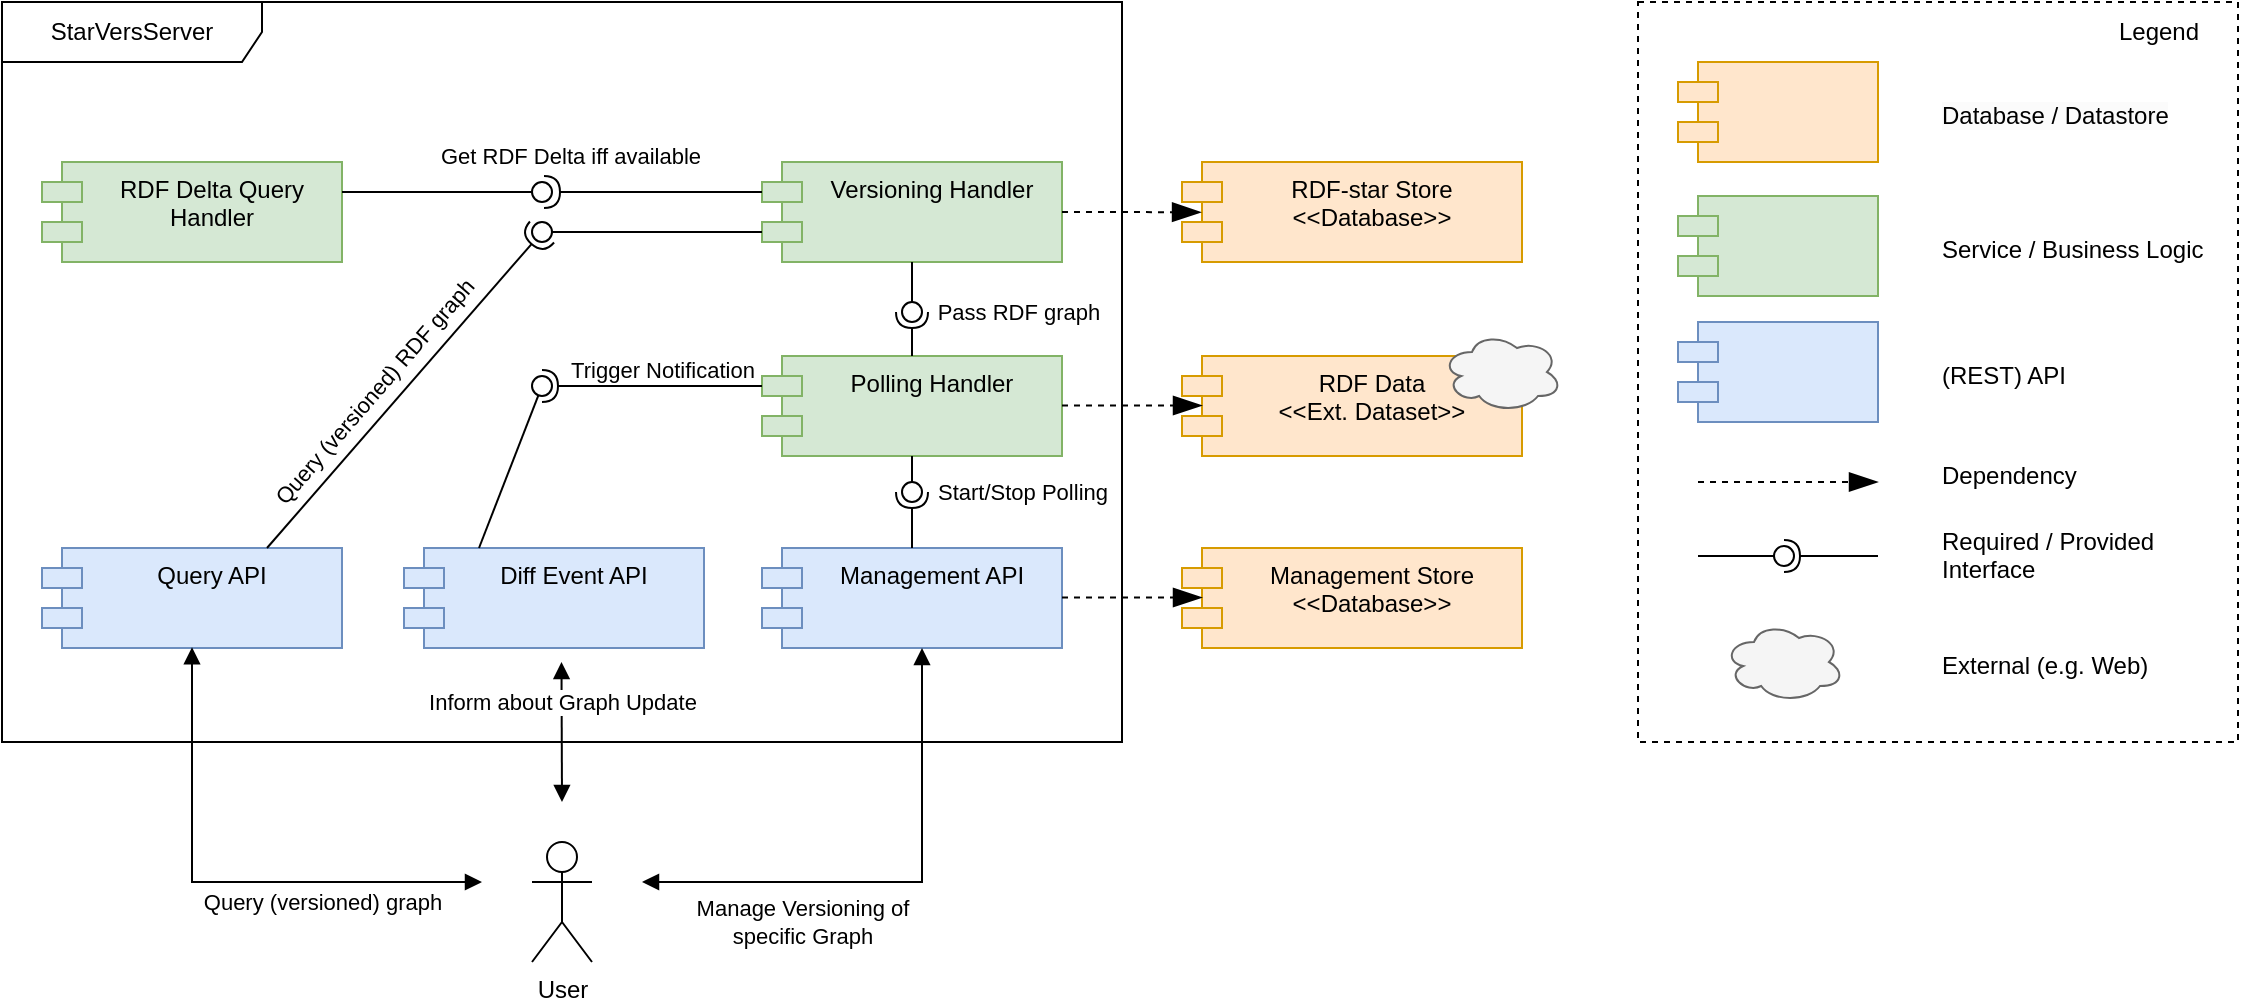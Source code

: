 <mxfile version="24.6.2" type="github">
  <diagram name="Page-1" id="Q5lq0plXF-P5TOnfgZBf">
    <mxGraphModel dx="2074" dy="1155" grid="1" gridSize="10" guides="1" tooltips="1" connect="1" arrows="1" fold="1" page="1" pageScale="1" pageWidth="827" pageHeight="1169" math="0" shadow="0">
      <root>
        <mxCell id="0" />
        <mxCell id="1" parent="0" />
        <mxCell id="d_52xjcTuvBocVqh7-oK-24" value="" style="rounded=0;whiteSpace=wrap;html=1;fillColor=none;dashed=1;" parent="1" vertex="1">
          <mxGeometry x="858" y="40" width="300" height="370" as="geometry" />
        </mxCell>
        <mxCell id="XjZqAPtE26e0R3bt4ySP-1" value="Polling Handler" style="shape=module;align=left;spacingLeft=20;align=center;verticalAlign=top;whiteSpace=wrap;html=1;fillColor=#d5e8d4;strokeColor=#82b366;" parent="1" vertex="1">
          <mxGeometry x="420" y="217" width="150" height="50" as="geometry" />
        </mxCell>
        <mxCell id="XjZqAPtE26e0R3bt4ySP-2" value="StarVersServer" style="shape=umlFrame;whiteSpace=wrap;html=1;pointerEvents=0;width=130;height=30;" parent="1" vertex="1">
          <mxGeometry x="40" y="40" width="560" height="370" as="geometry" />
        </mxCell>
        <mxCell id="XjZqAPtE26e0R3bt4ySP-3" value="RDF-star Store&lt;br&gt;&amp;lt;&amp;lt;Database&amp;gt;&amp;gt;" style="shape=module;align=left;spacingLeft=20;align=center;verticalAlign=top;whiteSpace=wrap;html=1;fillColor=#ffe6cc;strokeColor=#d79b00;" parent="1" vertex="1">
          <mxGeometry x="630" y="120" width="170" height="50" as="geometry" />
        </mxCell>
        <mxCell id="XjZqAPtE26e0R3bt4ySP-4" value="Management Store&lt;br&gt;&amp;lt;&amp;lt;Database&amp;gt;&amp;gt;" style="shape=module;align=left;spacingLeft=20;align=center;verticalAlign=top;whiteSpace=wrap;html=1;fillColor=#ffe6cc;strokeColor=#d79b00;" parent="1" vertex="1">
          <mxGeometry x="630" y="313" width="170" height="50" as="geometry" />
        </mxCell>
        <mxCell id="XjZqAPtE26e0R3bt4ySP-5" value="Management API" style="shape=module;align=left;spacingLeft=20;align=center;verticalAlign=top;whiteSpace=wrap;html=1;fillColor=#dae8fc;strokeColor=#6c8ebf;" parent="1" vertex="1">
          <mxGeometry x="420" y="313" width="150" height="50" as="geometry" />
        </mxCell>
        <mxCell id="XjZqAPtE26e0R3bt4ySP-6" value="Versioning Handler" style="shape=module;align=left;spacingLeft=20;align=center;verticalAlign=top;whiteSpace=wrap;html=1;fillColor=#d5e8d4;strokeColor=#82b366;" parent="1" vertex="1">
          <mxGeometry x="420" y="120" width="150" height="50" as="geometry" />
        </mxCell>
        <mxCell id="XjZqAPtE26e0R3bt4ySP-7" value="Query API" style="shape=module;align=left;spacingLeft=20;align=center;verticalAlign=top;whiteSpace=wrap;html=1;fillColor=#dae8fc;strokeColor=#6c8ebf;" parent="1" vertex="1">
          <mxGeometry x="60" y="313" width="150" height="50" as="geometry" />
        </mxCell>
        <mxCell id="XjZqAPtE26e0R3bt4ySP-8" value="User" style="shape=umlActor;verticalLabelPosition=bottom;verticalAlign=top;html=1;" parent="1" vertex="1">
          <mxGeometry x="305" y="460" width="30" height="60" as="geometry" />
        </mxCell>
        <mxCell id="XjZqAPtE26e0R3bt4ySP-9" value="RDF Data&lt;br&gt;&amp;lt;&amp;lt;Ext. Dataset&amp;gt;&amp;gt;" style="shape=module;align=left;spacingLeft=20;align=center;verticalAlign=top;whiteSpace=wrap;html=1;fillColor=#ffe6cc;strokeColor=#d79b00;" parent="1" vertex="1">
          <mxGeometry x="630" y="217" width="170" height="50" as="geometry" />
        </mxCell>
        <mxCell id="XjZqAPtE26e0R3bt4ySP-10" value="RDF Delta Query Handler" style="shape=module;align=left;spacingLeft=20;align=center;verticalAlign=top;whiteSpace=wrap;html=1;fillColor=#d5e8d4;strokeColor=#82b366;" parent="1" vertex="1">
          <mxGeometry x="60" y="120" width="150" height="50" as="geometry" />
        </mxCell>
        <mxCell id="XjZqAPtE26e0R3bt4ySP-20" value="" style="rounded=0;orthogonalLoop=1;jettySize=auto;html=1;endArrow=halfCircle;endFill=0;endSize=6;strokeWidth=1;sketch=0;exitX=0;exitY=0;exitDx=0;exitDy=15;exitPerimeter=0;" parent="1" source="XjZqAPtE26e0R3bt4ySP-6" edge="1">
          <mxGeometry relative="1" as="geometry">
            <mxPoint x="391" y="135" as="sourcePoint" />
            <mxPoint x="311" y="135" as="targetPoint" />
            <Array as="points">
              <mxPoint x="321" y="135" />
            </Array>
          </mxGeometry>
        </mxCell>
        <mxCell id="XjZqAPtE26e0R3bt4ySP-21" value="" style="rounded=0;orthogonalLoop=1;jettySize=auto;html=1;endArrow=oval;endFill=0;sketch=0;sourcePerimeterSpacing=0;targetPerimeterSpacing=0;endSize=10;" parent="1" edge="1">
          <mxGeometry relative="1" as="geometry">
            <mxPoint x="210" y="135" as="sourcePoint" />
            <mxPoint x="310" y="135" as="targetPoint" />
          </mxGeometry>
        </mxCell>
        <mxCell id="XjZqAPtE26e0R3bt4ySP-22" value="" style="ellipse;whiteSpace=wrap;html=1;align=center;aspect=fixed;fillColor=none;strokeColor=none;resizable=0;perimeter=centerPerimeter;rotatable=0;allowArrows=0;points=[];outlineConnect=1;" parent="1" vertex="1">
          <mxGeometry x="335" y="140" width="10" height="10" as="geometry" />
        </mxCell>
        <mxCell id="XjZqAPtE26e0R3bt4ySP-23" value="Get RDF Delta iff available" style="text;html=1;align=center;verticalAlign=middle;resizable=0;points=[];autosize=1;strokeColor=none;fillColor=none;fontSize=11;" parent="1" vertex="1">
          <mxGeometry x="249" y="102" width="150" height="30" as="geometry" />
        </mxCell>
        <mxCell id="XjZqAPtE26e0R3bt4ySP-24" value="" style="endArrow=blockThin;endSize=12;dashed=1;html=1;rounded=0;exitX=1;exitY=0.5;exitDx=0;exitDy=0;entryX=0.056;entryY=0.502;entryDx=0;entryDy=0;entryPerimeter=0;endFill=1;" parent="1" source="XjZqAPtE26e0R3bt4ySP-6" target="XjZqAPtE26e0R3bt4ySP-3" edge="1">
          <mxGeometry width="160" relative="1" as="geometry">
            <mxPoint x="430" y="190" as="sourcePoint" />
            <mxPoint x="590" y="190" as="targetPoint" />
          </mxGeometry>
        </mxCell>
        <mxCell id="XjZqAPtE26e0R3bt4ySP-25" value="" style="endArrow=blockThin;endSize=12;dashed=1;html=1;rounded=0;exitX=1;exitY=0.5;exitDx=0;exitDy=0;entryX=0.056;entryY=0.502;entryDx=0;entryDy=0;entryPerimeter=0;endFill=1;" parent="1" edge="1">
          <mxGeometry width="160" relative="1" as="geometry">
            <mxPoint x="570" y="337.76" as="sourcePoint" />
            <mxPoint x="640" y="337.76" as="targetPoint" />
          </mxGeometry>
        </mxCell>
        <mxCell id="XjZqAPtE26e0R3bt4ySP-26" value="" style="endArrow=blockThin;endSize=12;dashed=1;html=1;rounded=0;exitX=1;exitY=0.5;exitDx=0;exitDy=0;entryX=0.056;entryY=0.502;entryDx=0;entryDy=0;entryPerimeter=0;endFill=1;" parent="1" edge="1">
          <mxGeometry width="160" relative="1" as="geometry">
            <mxPoint x="570" y="241.76" as="sourcePoint" />
            <mxPoint x="640" y="241.76" as="targetPoint" />
          </mxGeometry>
        </mxCell>
        <mxCell id="XjZqAPtE26e0R3bt4ySP-27" value="Diff Event API" style="shape=module;align=left;spacingLeft=20;align=center;verticalAlign=top;whiteSpace=wrap;html=1;fillColor=#dae8fc;strokeColor=#6c8ebf;" parent="1" vertex="1">
          <mxGeometry x="241" y="313" width="150" height="50" as="geometry" />
        </mxCell>
        <mxCell id="XjZqAPtE26e0R3bt4ySP-28" value="" style="rounded=0;orthogonalLoop=1;jettySize=auto;html=1;endArrow=halfCircle;endFill=0;endSize=6;strokeWidth=1;sketch=0;exitX=0.5;exitY=0;exitDx=0;exitDy=0;" parent="1" source="XjZqAPtE26e0R3bt4ySP-5" target="XjZqAPtE26e0R3bt4ySP-30" edge="1">
          <mxGeometry relative="1" as="geometry">
            <mxPoint x="520" y="255" as="sourcePoint" />
          </mxGeometry>
        </mxCell>
        <mxCell id="XjZqAPtE26e0R3bt4ySP-31" value="Start/Stop Polling" style="edgeLabel;html=1;align=center;verticalAlign=middle;resizable=0;points=[];" parent="XjZqAPtE26e0R3bt4ySP-28" vertex="1" connectable="0">
          <mxGeometry x="0.784" y="-9" relative="1" as="geometry">
            <mxPoint x="46" y="-3" as="offset" />
          </mxGeometry>
        </mxCell>
        <mxCell id="XjZqAPtE26e0R3bt4ySP-29" value="" style="rounded=0;orthogonalLoop=1;jettySize=auto;html=1;endArrow=oval;endFill=0;sketch=0;sourcePerimeterSpacing=0;targetPerimeterSpacing=0;endSize=10;exitX=0.5;exitY=1;exitDx=0;exitDy=0;" parent="1" source="XjZqAPtE26e0R3bt4ySP-1" target="XjZqAPtE26e0R3bt4ySP-30" edge="1">
          <mxGeometry relative="1" as="geometry">
            <mxPoint x="480" y="255" as="sourcePoint" />
          </mxGeometry>
        </mxCell>
        <mxCell id="XjZqAPtE26e0R3bt4ySP-30" value="" style="ellipse;whiteSpace=wrap;html=1;align=center;aspect=fixed;fillColor=none;strokeColor=none;resizable=0;perimeter=centerPerimeter;rotatable=0;allowArrows=0;points=[];outlineConnect=1;" parent="1" vertex="1">
          <mxGeometry x="490" y="280" width="10" height="10" as="geometry" />
        </mxCell>
        <mxCell id="XjZqAPtE26e0R3bt4ySP-32" value="" style="rounded=0;orthogonalLoop=1;jettySize=auto;html=1;endArrow=halfCircle;endFill=0;endSize=6;strokeWidth=1;sketch=0;exitX=0.5;exitY=0;exitDx=0;exitDy=0;" parent="1" source="XjZqAPtE26e0R3bt4ySP-1" target="XjZqAPtE26e0R3bt4ySP-34" edge="1">
          <mxGeometry relative="1" as="geometry">
            <mxPoint x="590" y="207" as="sourcePoint" />
          </mxGeometry>
        </mxCell>
        <mxCell id="XjZqAPtE26e0R3bt4ySP-33" value="" style="rounded=0;orthogonalLoop=1;jettySize=auto;html=1;endArrow=oval;endFill=0;sketch=0;sourcePerimeterSpacing=0;targetPerimeterSpacing=0;endSize=10;exitX=0.5;exitY=1;exitDx=0;exitDy=0;" parent="1" source="XjZqAPtE26e0R3bt4ySP-6" target="XjZqAPtE26e0R3bt4ySP-34" edge="1">
          <mxGeometry relative="1" as="geometry">
            <mxPoint x="380" y="205" as="sourcePoint" />
          </mxGeometry>
        </mxCell>
        <mxCell id="XjZqAPtE26e0R3bt4ySP-34" value="" style="ellipse;whiteSpace=wrap;html=1;align=center;aspect=fixed;fillColor=none;strokeColor=none;resizable=0;perimeter=centerPerimeter;rotatable=0;allowArrows=0;points=[];outlineConnect=1;" parent="1" vertex="1">
          <mxGeometry x="490" y="190" width="10" height="10" as="geometry" />
        </mxCell>
        <mxCell id="XjZqAPtE26e0R3bt4ySP-35" value="Pass RDF graph" style="text;html=1;align=center;verticalAlign=middle;resizable=0;points=[];autosize=1;strokeColor=none;fillColor=none;fontSize=11;" parent="1" vertex="1">
          <mxGeometry x="498" y="180" width="100" height="30" as="geometry" />
        </mxCell>
        <mxCell id="XjZqAPtE26e0R3bt4ySP-36" value="" style="rounded=0;orthogonalLoop=1;jettySize=auto;html=1;endArrow=oval;endFill=0;endSize=10;strokeWidth=1;sketch=0;exitX=0.25;exitY=0;exitDx=0;exitDy=0;" parent="1" source="XjZqAPtE26e0R3bt4ySP-27" target="XjZqAPtE26e0R3bt4ySP-38" edge="1">
          <mxGeometry relative="1" as="geometry">
            <mxPoint x="345" y="255" as="sourcePoint" />
          </mxGeometry>
        </mxCell>
        <mxCell id="XjZqAPtE26e0R3bt4ySP-37" value="" style="rounded=0;orthogonalLoop=1;jettySize=auto;html=1;endArrow=halfCircle;endFill=0;sketch=0;sourcePerimeterSpacing=0;targetPerimeterSpacing=0;endSize=6;exitX=0;exitY=0;exitDx=0;exitDy=15;exitPerimeter=0;" parent="1" source="XjZqAPtE26e0R3bt4ySP-1" target="XjZqAPtE26e0R3bt4ySP-38" edge="1">
          <mxGeometry relative="1" as="geometry">
            <mxPoint x="305" y="255" as="sourcePoint" />
            <Array as="points">
              <mxPoint x="390" y="232" />
            </Array>
          </mxGeometry>
        </mxCell>
        <mxCell id="XjZqAPtE26e0R3bt4ySP-38" value="" style="ellipse;whiteSpace=wrap;html=1;align=center;aspect=fixed;fillColor=none;strokeColor=none;resizable=0;perimeter=centerPerimeter;rotatable=0;allowArrows=0;points=[];outlineConnect=1;" parent="1" vertex="1">
          <mxGeometry x="305" y="227" width="10" height="10" as="geometry" />
        </mxCell>
        <mxCell id="XjZqAPtE26e0R3bt4ySP-39" value="Query&amp;nbsp;(versioned) RDF graph" style="text;html=1;align=center;verticalAlign=middle;resizable=0;points=[];autosize=1;strokeColor=none;fillColor=none;rotation=311;fontSize=11;" parent="1" vertex="1">
          <mxGeometry x="141" y="220" width="170" height="30" as="geometry" />
        </mxCell>
        <mxCell id="XjZqAPtE26e0R3bt4ySP-42" value="" style="ellipse;whiteSpace=wrap;html=1;align=center;aspect=fixed;fillColor=none;strokeColor=none;resizable=0;perimeter=centerPerimeter;rotatable=0;allowArrows=0;points=[];outlineConnect=1;" parent="1" vertex="1">
          <mxGeometry x="345" y="180" width="10" height="10" as="geometry" />
        </mxCell>
        <mxCell id="XjZqAPtE26e0R3bt4ySP-50" value="" style="html=1;verticalAlign=bottom;endArrow=block;curved=0;rounded=0;startArrow=block;startFill=1;exitX=0.5;exitY=1;exitDx=0;exitDy=0;" parent="1" edge="1">
          <mxGeometry width="80" relative="1" as="geometry">
            <mxPoint x="500" y="363" as="sourcePoint" />
            <mxPoint x="360" y="480" as="targetPoint" />
            <Array as="points">
              <mxPoint x="500" y="480" />
            </Array>
          </mxGeometry>
        </mxCell>
        <mxCell id="XjZqAPtE26e0R3bt4ySP-52" value="Manage Versioning of&lt;br&gt;specific Graph" style="edgeLabel;html=1;align=center;verticalAlign=middle;resizable=0;points=[];" parent="XjZqAPtE26e0R3bt4ySP-50" vertex="1" connectable="0">
          <mxGeometry x="0.185" y="1" relative="1" as="geometry">
            <mxPoint x="-25" y="19" as="offset" />
          </mxGeometry>
        </mxCell>
        <mxCell id="XjZqAPtE26e0R3bt4ySP-51" value="" style="html=1;verticalAlign=bottom;endArrow=block;curved=0;rounded=0;startArrow=block;startFill=1;exitX=0.5;exitY=1;exitDx=0;exitDy=0;fontStyle=1" parent="1" edge="1">
          <mxGeometry width="80" relative="1" as="geometry">
            <mxPoint x="135" y="362.58" as="sourcePoint" />
            <mxPoint x="280" y="480" as="targetPoint" />
            <Array as="points">
              <mxPoint x="135" y="480" />
            </Array>
          </mxGeometry>
        </mxCell>
        <mxCell id="XjZqAPtE26e0R3bt4ySP-53" value="Query (versioned) graph" style="edgeLabel;html=1;align=center;verticalAlign=middle;resizable=0;points=[];" parent="XjZqAPtE26e0R3bt4ySP-51" vertex="1" connectable="0">
          <mxGeometry x="0.403" relative="1" as="geometry">
            <mxPoint x="-2" y="10" as="offset" />
          </mxGeometry>
        </mxCell>
        <mxCell id="XjZqAPtE26e0R3bt4ySP-56" value="" style="html=1;verticalAlign=bottom;endArrow=block;curved=0;rounded=0;startArrow=block;startFill=1;exitX=0.5;exitY=1;exitDx=0;exitDy=0;fontStyle=1" parent="1" edge="1">
          <mxGeometry width="80" relative="1" as="geometry">
            <mxPoint x="319.74" y="370" as="sourcePoint" />
            <mxPoint x="320" y="440" as="targetPoint" />
          </mxGeometry>
        </mxCell>
        <mxCell id="XjZqAPtE26e0R3bt4ySP-57" value="Inform about Graph Update" style="edgeLabel;html=1;align=center;verticalAlign=middle;resizable=0;points=[];" parent="XjZqAPtE26e0R3bt4ySP-56" vertex="1" connectable="0">
          <mxGeometry x="0.403" relative="1" as="geometry">
            <mxPoint y="-29" as="offset" />
          </mxGeometry>
        </mxCell>
        <mxCell id="EVBN_QlwKhAqYw0uFnNJ-1" value="" style="ellipse;shape=cloud;whiteSpace=wrap;html=1;fillColor=#f5f5f5;fontColor=#333333;strokeColor=#666666;" parent="1" vertex="1">
          <mxGeometry x="760" y="205" width="60" height="40" as="geometry" />
        </mxCell>
        <mxCell id="d_52xjcTuvBocVqh7-oK-2" value="Trigger Notification" style="edgeLabel;html=1;align=center;verticalAlign=middle;resizable=0;points=[];rotation=0;" parent="1" vertex="1" connectable="0">
          <mxGeometry x="369.995" y="224.003" as="geometry" />
        </mxCell>
        <mxCell id="d_52xjcTuvBocVqh7-oK-5" value="" style="rounded=0;orthogonalLoop=1;jettySize=auto;html=1;endArrow=halfCircle;endFill=0;endSize=6;strokeWidth=1;sketch=0;exitX=0.75;exitY=0;exitDx=0;exitDy=0;" parent="1" source="XjZqAPtE26e0R3bt4ySP-7" target="d_52xjcTuvBocVqh7-oK-7" edge="1">
          <mxGeometry relative="1" as="geometry">
            <mxPoint x="280" y="295" as="sourcePoint" />
          </mxGeometry>
        </mxCell>
        <mxCell id="d_52xjcTuvBocVqh7-oK-6" value="" style="rounded=0;orthogonalLoop=1;jettySize=auto;html=1;endArrow=oval;endFill=0;sketch=0;sourcePerimeterSpacing=0;targetPerimeterSpacing=0;endSize=10;exitX=0;exitY=0;exitDx=0;exitDy=35;exitPerimeter=0;" parent="1" source="XjZqAPtE26e0R3bt4ySP-6" target="d_52xjcTuvBocVqh7-oK-7" edge="1">
          <mxGeometry relative="1" as="geometry">
            <mxPoint x="240" y="295" as="sourcePoint" />
          </mxGeometry>
        </mxCell>
        <mxCell id="d_52xjcTuvBocVqh7-oK-7" value="" style="ellipse;whiteSpace=wrap;html=1;align=center;aspect=fixed;fillColor=none;strokeColor=none;resizable=0;perimeter=centerPerimeter;rotatable=0;allowArrows=0;points=[];outlineConnect=1;" parent="1" vertex="1">
          <mxGeometry x="305" y="150" width="10" height="10" as="geometry" />
        </mxCell>
        <mxCell id="d_52xjcTuvBocVqh7-oK-10" value="" style="shape=module;align=left;spacingLeft=20;align=center;verticalAlign=top;whiteSpace=wrap;html=1;fillColor=#ffe6cc;strokeColor=#d79b00;" parent="1" vertex="1">
          <mxGeometry x="878" y="70" width="100" height="50" as="geometry" />
        </mxCell>
        <mxCell id="d_52xjcTuvBocVqh7-oK-11" value="" style="shape=module;align=left;spacingLeft=20;align=center;verticalAlign=top;whiteSpace=wrap;html=1;fillColor=#d5e8d4;strokeColor=#82b366;" parent="1" vertex="1">
          <mxGeometry x="878" y="137" width="100" height="50" as="geometry" />
        </mxCell>
        <mxCell id="d_52xjcTuvBocVqh7-oK-12" value="" style="shape=module;align=left;spacingLeft=20;align=center;verticalAlign=top;whiteSpace=wrap;html=1;fillColor=#dae8fc;strokeColor=#6c8ebf;" parent="1" vertex="1">
          <mxGeometry x="878" y="200" width="100" height="50" as="geometry" />
        </mxCell>
        <mxCell id="d_52xjcTuvBocVqh7-oK-13" value="&lt;span style=&quot;color: rgb(0, 0, 0); font-family: Helvetica; font-size: 12px; font-style: normal; font-variant-ligatures: normal; font-variant-caps: normal; font-weight: 400; letter-spacing: normal; orphans: 2; text-align: center; text-indent: 0px; text-transform: none; widows: 2; word-spacing: 0px; -webkit-text-stroke-width: 0px; background-color: rgb(251, 251, 251); text-decoration-thickness: initial; text-decoration-style: initial; text-decoration-color: initial; float: none; display: inline !important;&quot;&gt;Database / Datastore&lt;/span&gt;" style="text;whiteSpace=wrap;html=1;" parent="1" vertex="1">
          <mxGeometry x="1008" y="82.5" width="150" height="25" as="geometry" />
        </mxCell>
        <mxCell id="d_52xjcTuvBocVqh7-oK-15" value="&lt;div style=&quot;text-align: center;&quot;&gt;&lt;span style=&quot;background-color: initial;&quot;&gt;Service / Business Logic&lt;/span&gt;&lt;/div&gt;" style="text;whiteSpace=wrap;html=1;" parent="1" vertex="1">
          <mxGeometry x="1008" y="149.5" width="150" height="25" as="geometry" />
        </mxCell>
        <mxCell id="d_52xjcTuvBocVqh7-oK-16" value="&lt;div style=&quot;text-align: center;&quot;&gt;(REST) API&lt;/div&gt;" style="text;whiteSpace=wrap;html=1;" parent="1" vertex="1">
          <mxGeometry x="1008" y="212.5" width="150" height="25" as="geometry" />
        </mxCell>
        <mxCell id="d_52xjcTuvBocVqh7-oK-17" value="" style="endArrow=blockThin;endSize=12;dashed=1;html=1;rounded=0;exitX=1;exitY=0.5;exitDx=0;exitDy=0;endFill=1;" parent="1" edge="1">
          <mxGeometry width="160" relative="1" as="geometry">
            <mxPoint x="888" y="280" as="sourcePoint" />
            <mxPoint x="978" y="280" as="targetPoint" />
          </mxGeometry>
        </mxCell>
        <mxCell id="d_52xjcTuvBocVqh7-oK-18" value="&lt;div style=&quot;text-align: center;&quot;&gt;Dependency&lt;/div&gt;" style="text;whiteSpace=wrap;html=1;" parent="1" vertex="1">
          <mxGeometry x="1008" y="263" width="150" height="25" as="geometry" />
        </mxCell>
        <mxCell id="d_52xjcTuvBocVqh7-oK-20" value="" style="rounded=0;orthogonalLoop=1;jettySize=auto;html=1;endArrow=halfCircle;endFill=0;endSize=6;strokeWidth=1;sketch=0;" parent="1" target="d_52xjcTuvBocVqh7-oK-22" edge="1">
          <mxGeometry relative="1" as="geometry">
            <mxPoint x="978" y="317" as="sourcePoint" />
          </mxGeometry>
        </mxCell>
        <mxCell id="d_52xjcTuvBocVqh7-oK-21" value="" style="rounded=0;orthogonalLoop=1;jettySize=auto;html=1;endArrow=oval;endFill=0;sketch=0;sourcePerimeterSpacing=0;targetPerimeterSpacing=0;endSize=10;" parent="1" target="d_52xjcTuvBocVqh7-oK-22" edge="1">
          <mxGeometry relative="1" as="geometry">
            <mxPoint x="888" y="317" as="sourcePoint" />
          </mxGeometry>
        </mxCell>
        <mxCell id="d_52xjcTuvBocVqh7-oK-22" value="" style="ellipse;whiteSpace=wrap;html=1;align=center;aspect=fixed;fillColor=none;strokeColor=none;resizable=0;perimeter=centerPerimeter;rotatable=0;allowArrows=0;points=[];outlineConnect=1;" parent="1" vertex="1">
          <mxGeometry x="926" y="312" width="10" height="10" as="geometry" />
        </mxCell>
        <mxCell id="d_52xjcTuvBocVqh7-oK-23" value="&lt;div style=&quot;&quot;&gt;Required / Provided&lt;br&gt;Interface&lt;/div&gt;" style="text;whiteSpace=wrap;html=1;align=left;" parent="1" vertex="1">
          <mxGeometry x="1008" y="295.5" width="150" height="25" as="geometry" />
        </mxCell>
        <mxCell id="d_52xjcTuvBocVqh7-oK-25" value="Legend" style="text;html=1;align=center;verticalAlign=middle;resizable=0;points=[];autosize=1;strokeColor=none;fillColor=none;" parent="1" vertex="1">
          <mxGeometry x="1088" y="40" width="60" height="30" as="geometry" />
        </mxCell>
        <mxCell id="d_52xjcTuvBocVqh7-oK-27" value="" style="ellipse;shape=cloud;whiteSpace=wrap;html=1;fillColor=#f5f5f5;fontColor=#333333;strokeColor=#666666;" parent="1" vertex="1">
          <mxGeometry x="901" y="350" width="60" height="40" as="geometry" />
        </mxCell>
        <mxCell id="d_52xjcTuvBocVqh7-oK-28" value="&lt;div style=&quot;text-align: center;&quot;&gt;External (e.g. Web)&lt;/div&gt;" style="text;whiteSpace=wrap;html=1;" parent="1" vertex="1">
          <mxGeometry x="1008" y="357.5" width="150" height="25" as="geometry" />
        </mxCell>
      </root>
    </mxGraphModel>
  </diagram>
</mxfile>
